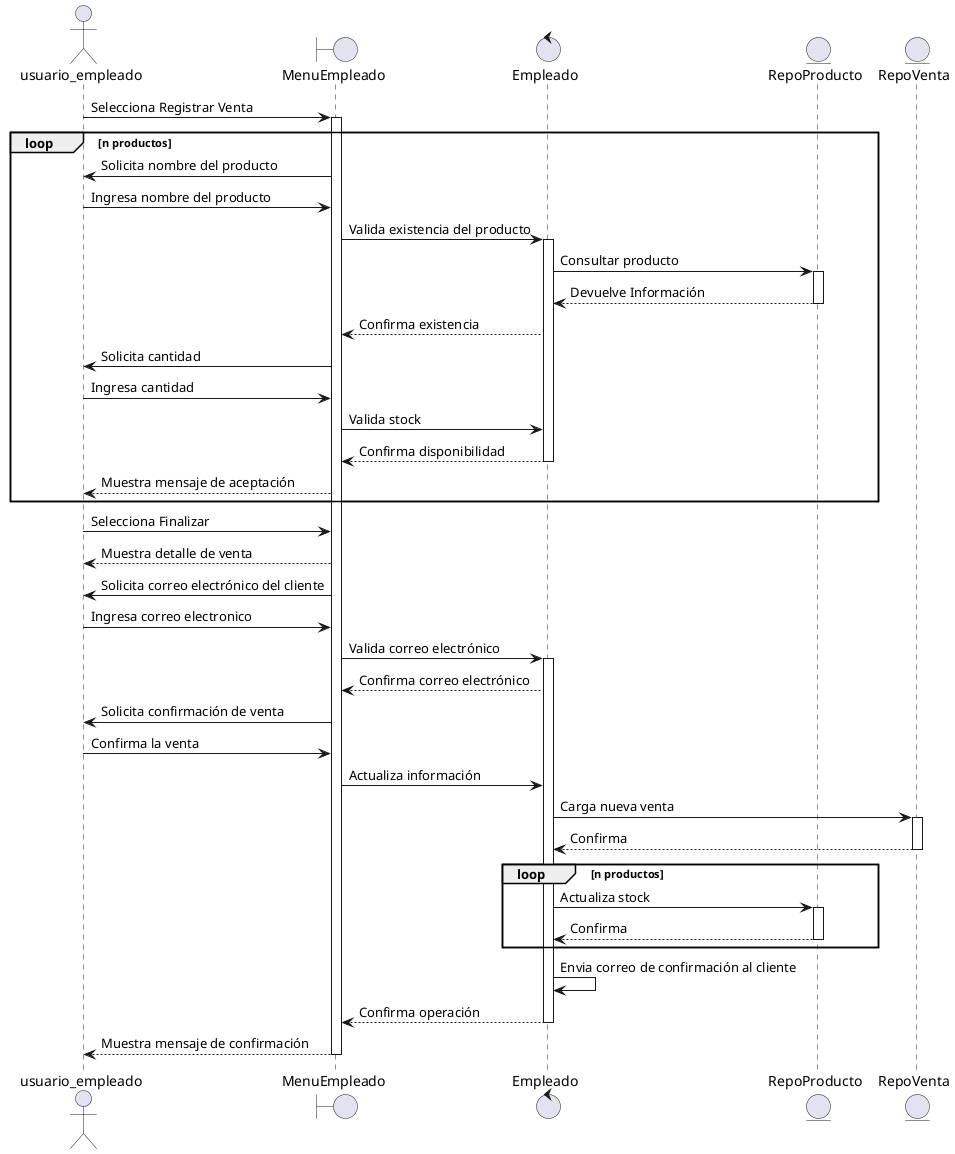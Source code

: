 @startuml
actor usuario_empleado
boundary MenuEmpleado
control Empleado
entity RepoProducto
entity RepoVenta


usuario_empleado -> MenuEmpleado: Selecciona Registrar Venta
activate MenuEmpleado
loop n productos
MenuEmpleado -> usuario_empleado: Solicita nombre del producto
usuario_empleado -> MenuEmpleado: Ingresa nombre del producto
MenuEmpleado -> Empleado: Valida existencia del producto
activate Empleado
Empleado -> RepoProducto: Consultar producto
activate RepoProducto
RepoProducto --> Empleado: Devuelve Información
deactivate RepoProducto
Empleado --> MenuEmpleado: Confirma existencia
MenuEmpleado -> usuario_empleado: Solicita cantidad
usuario_empleado -> MenuEmpleado: Ingresa cantidad
MenuEmpleado -> Empleado: Valida stock
Empleado --> MenuEmpleado: Confirma disponibilidad
deactivate Empleado
MenuEmpleado --> usuario_empleado: Muestra mensaje de aceptación
end

usuario_empleado -> MenuEmpleado: Selecciona Finalizar
MenuEmpleado --> usuario_empleado: Muestra detalle de venta
MenuEmpleado -> usuario_empleado: Solicita correo electrónico del cliente
usuario_empleado -> MenuEmpleado: Ingresa correo electronico
MenuEmpleado -> Empleado: Valida correo electrónico
activate Empleado
Empleado --> MenuEmpleado: Confirma correo electrónico
MenuEmpleado -> usuario_empleado: Solicita confirmación de venta
usuario_empleado -> MenuEmpleado: Confirma la venta
MenuEmpleado -> Empleado: Actualiza información
Empleado -> RepoVenta: Carga nueva venta
activate RepoVenta
RepoVenta --> Empleado: Confirma
deactivate RepoVenta
loop n productos
Empleado -> RepoProducto: Actualiza stock
activate RepoProducto
RepoProducto --> Empleado: Confirma
deactivate RepoProducto
end

Empleado -> Empleado: Envia correo de confirmación al cliente
Empleado --> MenuEmpleado: Confirma operación
deactivate Empleado
MenuEmpleado --> usuario_empleado: Muestra mensaje de confirmación


deactivate MenuEmpleado
@enduml